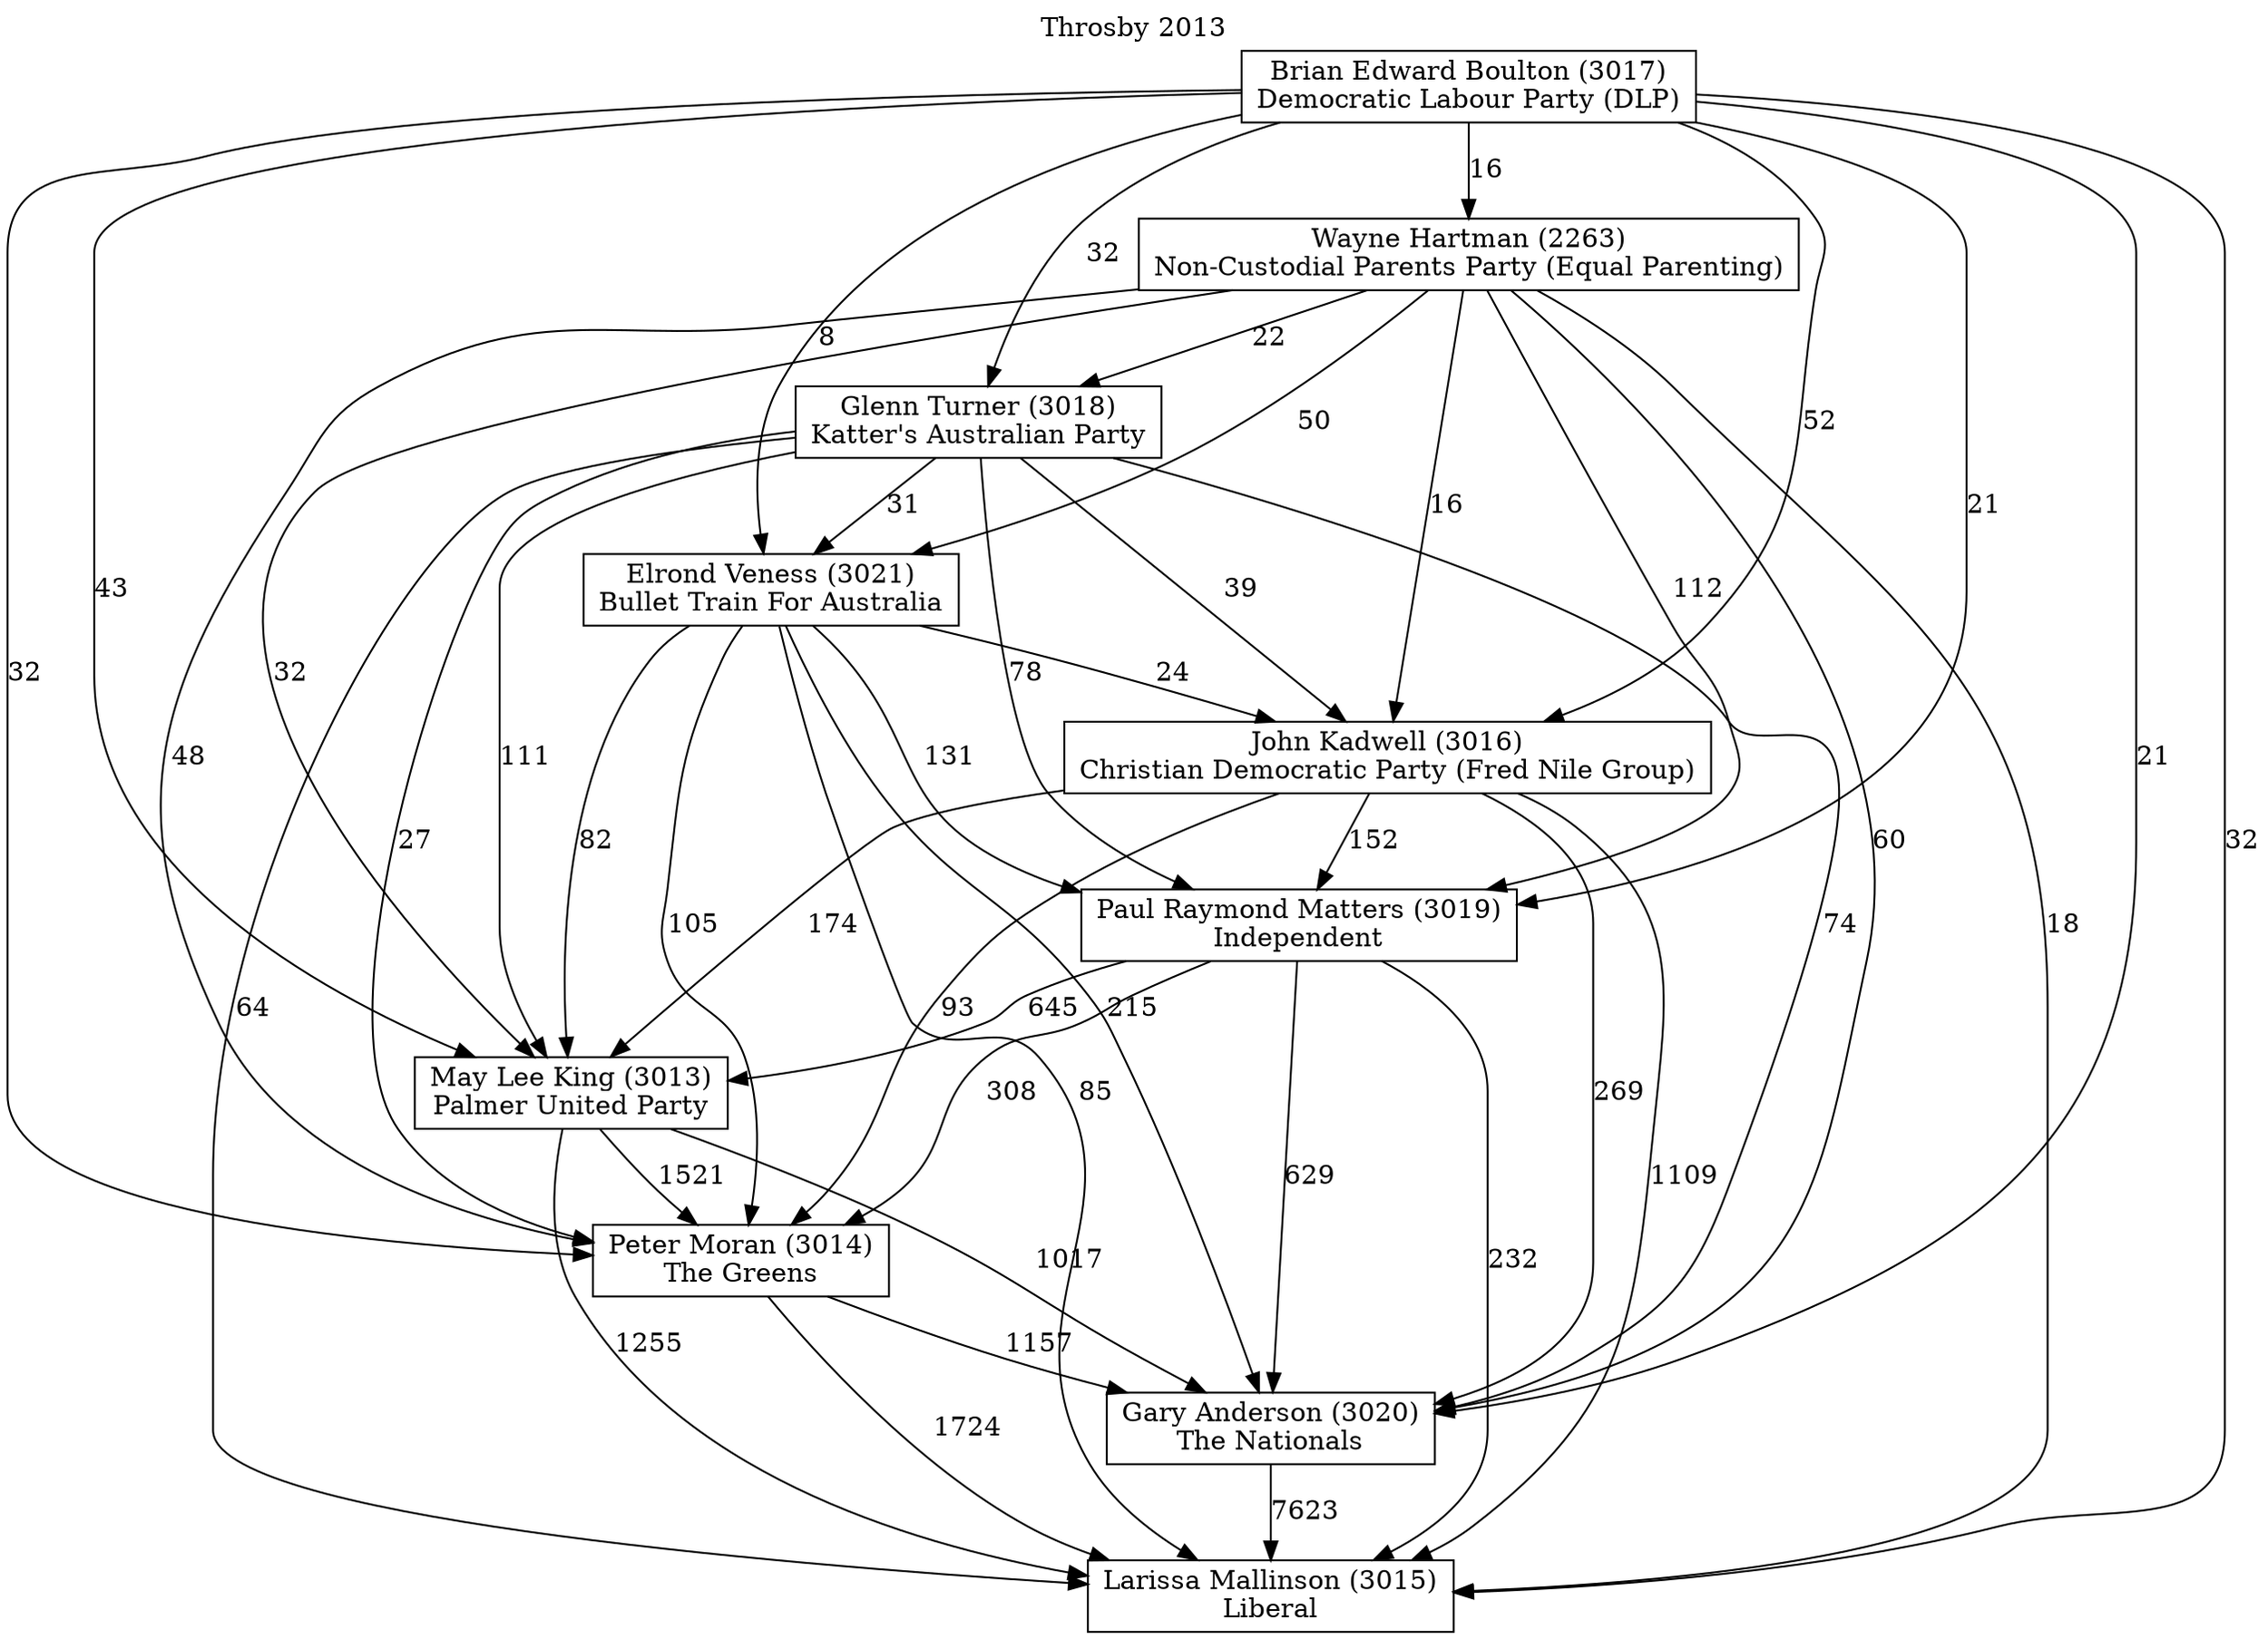 // House preference flow
digraph "Larissa Mallinson (3015)_Throsby_2013" {
	graph [label="Throsby 2013" labelloc=t mclimit=2]
	node [shape=box]
	"Larissa Mallinson (3015)" [label="Larissa Mallinson (3015)
Liberal"]
	"Gary Anderson (3020)" [label="Gary Anderson (3020)
The Nationals"]
	"Peter Moran (3014)" [label="Peter Moran (3014)
The Greens"]
	"May Lee King (3013)" [label="May Lee King (3013)
Palmer United Party"]
	"Paul Raymond Matters (3019)" [label="Paul Raymond Matters (3019)
Independent"]
	"John Kadwell (3016)" [label="John Kadwell (3016)
Christian Democratic Party (Fred Nile Group)"]
	"Elrond Veness (3021)" [label="Elrond Veness (3021)
Bullet Train For Australia"]
	"Glenn Turner (3018)" [label="Glenn Turner (3018)
Katter's Australian Party"]
	"Wayne Hartman (2263)" [label="Wayne Hartman (2263)
Non-Custodial Parents Party (Equal Parenting)"]
	"Brian Edward Boulton (3017)" [label="Brian Edward Boulton (3017)
Democratic Labour Party (DLP)"]
	"Gary Anderson (3020)" -> "Larissa Mallinson (3015)" [label=7623]
	"Peter Moran (3014)" -> "Gary Anderson (3020)" [label=1157]
	"May Lee King (3013)" -> "Peter Moran (3014)" [label=1521]
	"Paul Raymond Matters (3019)" -> "May Lee King (3013)" [label=645]
	"John Kadwell (3016)" -> "Paul Raymond Matters (3019)" [label=152]
	"Elrond Veness (3021)" -> "John Kadwell (3016)" [label=24]
	"Glenn Turner (3018)" -> "Elrond Veness (3021)" [label=31]
	"Wayne Hartman (2263)" -> "Glenn Turner (3018)" [label=22]
	"Brian Edward Boulton (3017)" -> "Wayne Hartman (2263)" [label=16]
	"Peter Moran (3014)" -> "Larissa Mallinson (3015)" [label=1724]
	"May Lee King (3013)" -> "Larissa Mallinson (3015)" [label=1255]
	"Paul Raymond Matters (3019)" -> "Larissa Mallinson (3015)" [label=232]
	"John Kadwell (3016)" -> "Larissa Mallinson (3015)" [label=1109]
	"Elrond Veness (3021)" -> "Larissa Mallinson (3015)" [label=85]
	"Glenn Turner (3018)" -> "Larissa Mallinson (3015)" [label=64]
	"Wayne Hartman (2263)" -> "Larissa Mallinson (3015)" [label=18]
	"Brian Edward Boulton (3017)" -> "Larissa Mallinson (3015)" [label=32]
	"Brian Edward Boulton (3017)" -> "Glenn Turner (3018)" [label=32]
	"Wayne Hartman (2263)" -> "Elrond Veness (3021)" [label=50]
	"Brian Edward Boulton (3017)" -> "Elrond Veness (3021)" [label=8]
	"Glenn Turner (3018)" -> "John Kadwell (3016)" [label=39]
	"Wayne Hartman (2263)" -> "John Kadwell (3016)" [label=16]
	"Brian Edward Boulton (3017)" -> "John Kadwell (3016)" [label=52]
	"Elrond Veness (3021)" -> "Paul Raymond Matters (3019)" [label=131]
	"Glenn Turner (3018)" -> "Paul Raymond Matters (3019)" [label=78]
	"Wayne Hartman (2263)" -> "Paul Raymond Matters (3019)" [label=112]
	"Brian Edward Boulton (3017)" -> "Paul Raymond Matters (3019)" [label=21]
	"John Kadwell (3016)" -> "May Lee King (3013)" [label=174]
	"Elrond Veness (3021)" -> "May Lee King (3013)" [label=82]
	"Glenn Turner (3018)" -> "May Lee King (3013)" [label=111]
	"Wayne Hartman (2263)" -> "May Lee King (3013)" [label=32]
	"Brian Edward Boulton (3017)" -> "May Lee King (3013)" [label=43]
	"Paul Raymond Matters (3019)" -> "Peter Moran (3014)" [label=308]
	"John Kadwell (3016)" -> "Peter Moran (3014)" [label=93]
	"Elrond Veness (3021)" -> "Peter Moran (3014)" [label=105]
	"Glenn Turner (3018)" -> "Peter Moran (3014)" [label=27]
	"Wayne Hartman (2263)" -> "Peter Moran (3014)" [label=48]
	"Brian Edward Boulton (3017)" -> "Peter Moran (3014)" [label=32]
	"May Lee King (3013)" -> "Gary Anderson (3020)" [label=1017]
	"Paul Raymond Matters (3019)" -> "Gary Anderson (3020)" [label=629]
	"John Kadwell (3016)" -> "Gary Anderson (3020)" [label=269]
	"Elrond Veness (3021)" -> "Gary Anderson (3020)" [label=215]
	"Glenn Turner (3018)" -> "Gary Anderson (3020)" [label=74]
	"Wayne Hartman (2263)" -> "Gary Anderson (3020)" [label=60]
	"Brian Edward Boulton (3017)" -> "Gary Anderson (3020)" [label=21]
}
